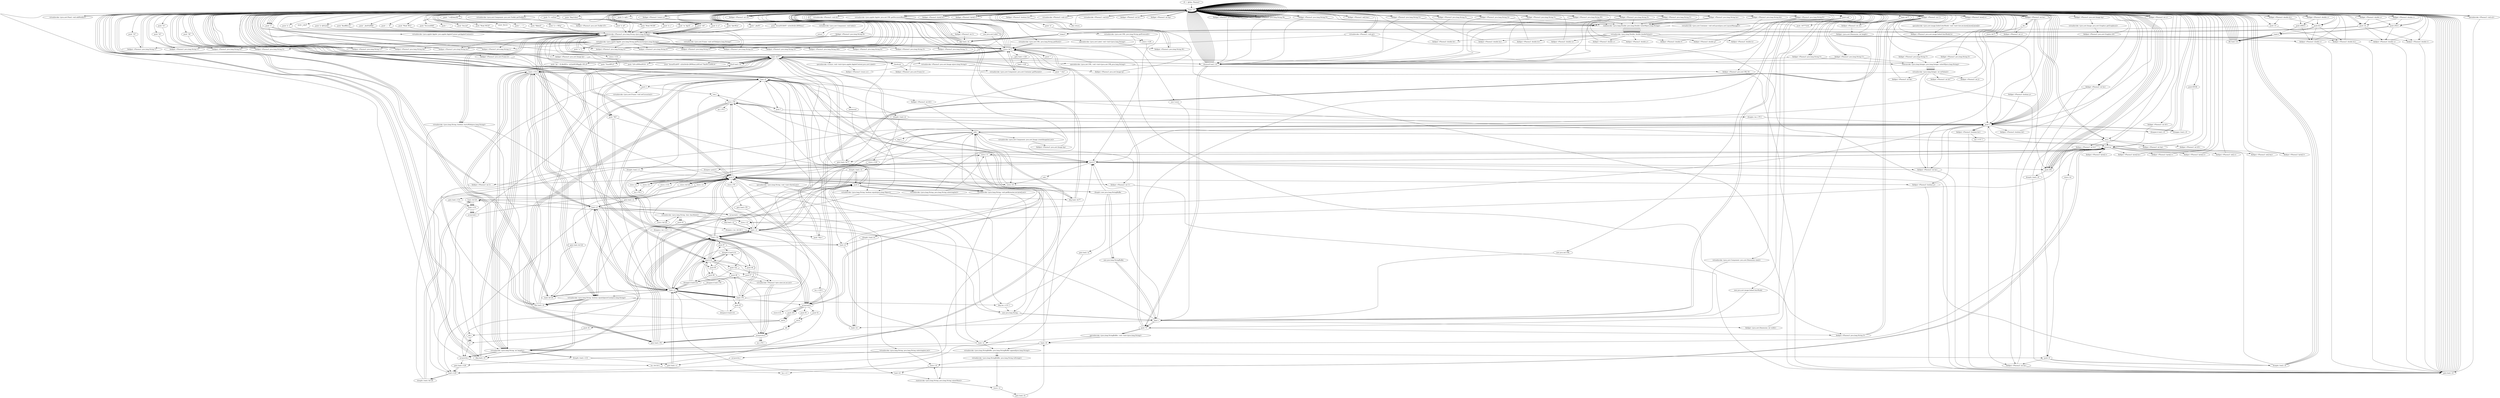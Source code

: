 digraph "" {
    "r0 := @this: Plasma3"
    "load.r r0"
    "r0 := @this: Plasma3"->"load.r r0";
    "push null"
    "load.r r0"->"push null";
    "virtualinvoke <java.awt.Container: void setLayout(java.awt.LayoutManager)>"
    "push null"->"virtualinvoke <java.awt.Container: void setLayout(java.awt.LayoutManager)>";
    "virtualinvoke <java.awt.Container: void setLayout(java.awt.LayoutManager)>"->"load.r r0";
    "virtualinvoke <java.awt.Panel: void addNotify()>"
    "load.r r0"->"virtualinvoke <java.awt.Panel: void addNotify()>";
    "virtualinvoke <java.awt.Panel: void addNotify()>"->"load.r r0";
    "load.r r0"->"load.r r0";
    "virtualinvoke <java.awt.Component: java.awt.Toolkit getToolkit()>"
    "load.r r0"->"virtualinvoke <java.awt.Component: java.awt.Toolkit getToolkit()>";
    "fieldput <Plasma3: java.awt.Toolkit bT>"
    "virtualinvoke <java.awt.Component: java.awt.Toolkit getToolkit()>"->"fieldput <Plasma3: java.awt.Toolkit bT>";
    "fieldput <Plasma3: java.awt.Toolkit bT>"->"load.r r0";
    "load.r r0"->"load.r r0";
    "push \"KoofKKv}u\""
    "load.r r0"->"push \"KoofKKv}u\"";
    "staticinvoke <Plasma3: java.lang.String c(java.lang.String)>"
    "push \"KoofKKv}u\""->"staticinvoke <Plasma3: java.lang.String c(java.lang.String)>";
    "virtualinvoke <java.applet.Applet: java.lang.String getParameter(java.lang.String)>"
    "staticinvoke <Plasma3: java.lang.String c(java.lang.String)>"->"virtualinvoke <java.applet.Applet: java.lang.String getParameter(java.lang.String)>";
    "fieldput <Plasma3: java.lang.String bM>"
    "virtualinvoke <java.applet.Applet: java.lang.String getParameter(java.lang.String)>"->"fieldput <Plasma3: java.lang.String bM>";
    "fieldput <Plasma3: java.lang.String bM>"->"load.r r0";
    "push \"[ikvWLh\""
    "load.r r0"->"push \"[ikvWLh\"";
    "push \"[ikvWLh\""->"staticinvoke <Plasma3: java.lang.String c(java.lang.String)>";
    "staticinvoke <Plasma3: java.lang.String c(java.lang.String)>"->"virtualinvoke <java.applet.Applet: java.lang.String getParameter(java.lang.String)>";
    "store.r $r77"
    "virtualinvoke <java.applet.Applet: java.lang.String getParameter(java.lang.String)>"->"store.r $r77";
    "load.r $r77"
    "store.r $r77"->"load.r $r77";
    "ifnull load.r r0"
    "load.r $r77"->"ifnull load.r r0";
    "ifnull load.r r0"->"load.r $r77";
    "push \"yk~~[L;lk\u001e~zl{Q\u0018Xgg][r.:IOl sP^\""
    "load.r $r77"->"push \"yk~~[L;lk\u001e~zl{Q\u0018Xgg][r.:IOl sP^\"";
    "push \"yk~~[L;lk\u001e~zl{Q\u0018Xgg][r.:IOl sP^\""->"staticinvoke <Plasma3: java.lang.String c(java.lang.String)>";
    "virtualinvoke <java.lang.String: boolean startsWith(java.lang.String)>"
    "staticinvoke <Plasma3: java.lang.String c(java.lang.String)>"->"virtualinvoke <java.lang.String: boolean startsWith(java.lang.String)>";
    "ifne load.r r0"
    "virtualinvoke <java.lang.String: boolean startsWith(java.lang.String)>"->"ifne load.r r0";
    "ifne load.r r0"->"load.r r0";
    "specialinvoke <Plasma3: void a()>"
    "load.r r0"->"specialinvoke <Plasma3: void a()>";
    "goto load.r r0"
    "specialinvoke <Plasma3: void a()>"->"goto load.r r0";
    "goto load.r r0"->"load.r r0";
    "virtualinvoke <java.applet.Applet: java.net.URL getDocumentBase()>"
    "load.r r0"->"virtualinvoke <java.applet.Applet: java.net.URL getDocumentBase()>";
    "virtualinvoke <java.net.URL: java.lang.String getProtocol()>"
    "virtualinvoke <java.applet.Applet: java.net.URL getDocumentBase()>"->"virtualinvoke <java.net.URL: java.lang.String getProtocol()>";
    "store.r r129"
    "virtualinvoke <java.net.URL: java.lang.String getProtocol()>"->"store.r r129";
    "store.r r129"->"goto load.r r0";
    "goto load.r r0"->"load.r r0";
    "load.r r0"->"virtualinvoke <java.applet.Applet: java.net.URL getDocumentBase()>";
    "virtualinvoke <java.net.URL: java.lang.String getHost()>"
    "virtualinvoke <java.applet.Applet: java.net.URL getDocumentBase()>"->"virtualinvoke <java.net.URL: java.lang.String getHost()>";
    "virtualinvoke <java.net.URL: java.lang.String getHost()>"->"store.r $r77";
    "goto load.r r129"
    "store.r $r77"->"goto load.r r129";
    "load.r r129"
    "goto load.r r129"->"load.r r129";
    "push \"^rbw\""
    "load.r r129"->"push \"^rbw\"";
    "push \"^rbw\""->"staticinvoke <Plasma3: java.lang.String c(java.lang.String)>";
    "virtualinvoke <java.lang.String: boolean equalsIgnoreCase(java.lang.String)>"
    "staticinvoke <Plasma3: java.lang.String c(java.lang.String)>"->"virtualinvoke <java.lang.String: boolean equalsIgnoreCase(java.lang.String)>";
    "virtualinvoke <java.lang.String: boolean equalsIgnoreCase(java.lang.String)>"->"ifne load.r r0";
    "ifne load.r r0"->"load.r $r77";
    "virtualinvoke <java.lang.String: int length()>"
    "load.r $r77"->"virtualinvoke <java.lang.String: int length()>";
    "ifeq load.r r0"
    "virtualinvoke <java.lang.String: int length()>"->"ifeq load.r r0";
    "ifeq load.r r0"->"load.r $r77";
    "push \"TtmsRPt}f\""
    "load.r $r77"->"push \"TtmsRPt}f\"";
    "push \"TtmsRPt}f\""->"staticinvoke <Plasma3: java.lang.String c(java.lang.String)>";
    "staticinvoke <Plasma3: java.lang.String c(java.lang.String)>"->"virtualinvoke <java.lang.String: boolean equalsIgnoreCase(java.lang.String)>";
    "virtualinvoke <java.lang.String: boolean equalsIgnoreCase(java.lang.String)>"->"ifne load.r r0";
    "ifne load.r r0"->"load.r $r77";
    "push \"\t)9<\u000e\u0016+ #\""
    "load.r $r77"->"push \"\t)9<\u000e\u0016+ #\"";
    "push \"\t)9<\u000e\u0016+ #\""->"staticinvoke <Plasma3: java.lang.String c(java.lang.String)>";
    "virtualinvoke <java.lang.String: boolean equals(java.lang.Object)>"
    "staticinvoke <Plasma3: java.lang.String c(java.lang.String)>"->"virtualinvoke <java.lang.String: boolean equals(java.lang.Object)>";
    "ifeq load.r $r77"
    "virtualinvoke <java.lang.String: boolean equals(java.lang.Object)>"->"ifeq load.r $r77";
    "ifeq load.r $r77"->"load.r r0";
    "push 1"
    "load.r r0"->"push 1";
    "fieldput <Plasma3: boolean bw>"
    "push 1"->"fieldput <Plasma3: boolean bw>";
    "fieldput <Plasma3: boolean bw>"->"goto load.r r0";
    "goto load.r r0"->"load.r r0";
    "push \"J~i~WVp\""
    "load.r r0"->"push \"J~i~WVp\"";
    "push \"J~i~WVp\""->"staticinvoke <Plasma3: java.lang.String c(java.lang.String)>";
    "staticinvoke <Plasma3: java.lang.String c(java.lang.String)>"->"virtualinvoke <java.applet.Applet: java.lang.String getParameter(java.lang.String)>";
    "virtualinvoke <java.applet.Applet: java.lang.String getParameter(java.lang.String)>"->"store.r $r77";
    "store.r $r77"->"load.r $r77";
    "load.r $r77"->"ifnull load.r r0";
    "ifnull load.r r0"->"load.r $r77";
    "push \"NO\""
    "load.r $r77"->"push \"NO\"";
    "push \"NO\""->"virtualinvoke <java.lang.String: boolean equalsIgnoreCase(java.lang.String)>";
    "virtualinvoke <java.lang.String: boolean equalsIgnoreCase(java.lang.String)>"->"ifne load.r r0";
    "ifne load.r r0"->"load.r r0";
    "new java.net.URL"
    "load.r r0"->"new java.net.URL";
    "dup1.r"
    "new java.net.URL"->"dup1.r";
    "dup1.r"->"load.r r0";
    "load.r r0"->"virtualinvoke <java.applet.Applet: java.net.URL getDocumentBase()>";
    "virtualinvoke <java.applet.Applet: java.net.URL getDocumentBase()>"->"load.r $r77";
    "specialinvoke <java.net.URL: void <init>(java.net.URL,java.lang.String)>"
    "load.r $r77"->"specialinvoke <java.net.URL: void <init>(java.net.URL,java.lang.String)>";
    "fieldput <Plasma3: java.net.URL H>"
    "specialinvoke <java.net.URL: void <init>(java.net.URL,java.lang.String)>"->"fieldput <Plasma3: java.net.URL H>";
    "fieldput <Plasma3: java.net.URL H>"->"goto load.r r0";
    "goto load.r r0"->"load.r r0";
    "push \"J~i|[O}|sS]\""
    "load.r r0"->"push \"J~i|[O}|sS]\"";
    "push \"J~i|[O}|sS]\""->"staticinvoke <Plasma3: java.lang.String c(java.lang.String)>";
    "staticinvoke <Plasma3: java.lang.String c(java.lang.String)>"->"virtualinvoke <java.applet.Applet: java.lang.String getParameter(java.lang.String)>";
    "push \"a^]\""
    "virtualinvoke <java.applet.Applet: java.lang.String getParameter(java.lang.String)>"->"push \"a^]\"";
    "push \"a^]\""->"staticinvoke <Plasma3: java.lang.String c(java.lang.String)>";
    "staticinvoke <Plasma3: java.lang.String c(java.lang.String)>"->"virtualinvoke <java.lang.String: boolean equalsIgnoreCase(java.lang.String)>";
    "virtualinvoke <java.lang.String: boolean equalsIgnoreCase(java.lang.String)>"->"ifeq load.r r0";
    "ifeq load.r r0"->"load.r r0";
    "load.r r0"->"push 1";
    "fieldput <Plasma3: boolean bd>"
    "push 1"->"fieldput <Plasma3: boolean bd>";
    "fieldput <Plasma3: boolean bd>"->"load.r r0";
    "virtualinvoke <java.awt.Component: java.awt.Container getParent()>"
    "load.r r0"->"virtualinvoke <java.awt.Component: java.awt.Container getParent()>";
    "virtualinvoke <java.awt.Component: java.awt.Container getParent()>"->"store.r $r77";
    "goto load.r $r77"
    "store.r $r77"->"goto load.r $r77";
    "goto load.r $r77"->"load.r $r77";
    "instanceof"
    "load.r $r77"->"instanceof";
    "instanceof"->"ifeq load.r $r77";
    "ifeq load.r $r77"->"load.r r0";
    "load.r r0"->"load.r $r77";
    "checkcast"
    "load.r $r77"->"checkcast";
    "fieldput <Plasma3: java.awt.Frame b>"
    "checkcast"->"fieldput <Plasma3: java.awt.Frame b>";
    "fieldput <Plasma3: java.awt.Frame b>"->"load.r r0";
    "fieldget <Plasma3: java.awt.Frame b>"
    "load.r r0"->"fieldget <Plasma3: java.awt.Frame b>";
    "push 3"
    "fieldget <Plasma3: java.awt.Frame b>"->"push 3";
    "virtualinvoke <java.awt.Frame: void setCursor(int)>"
    "push 3"->"virtualinvoke <java.awt.Frame: void setCursor(int)>";
    "virtualinvoke <java.awt.Frame: void setCursor(int)>"->"load.r r0";
    "push \"Wmk`WU|\""
    "load.r r0"->"push \"Wmk`WU|\"";
    "push \"Wmk`WU|\""->"staticinvoke <Plasma3: java.lang.String c(java.lang.String)>";
    "staticinvoke <Plasma3: java.lang.String c(java.lang.String)>"->"virtualinvoke <java.applet.Applet: java.lang.String getParameter(java.lang.String)>";
    "virtualinvoke <java.applet.Applet: java.lang.String getParameter(java.lang.String)>"->"store.r $r77";
    "store.r $r77"->"load.r $r77";
    "load.r $r77"->"ifnull load.r r0";
    "ifnull load.r r0"->"load.r $r77";
    "load.r $r77"->"push \"NO\"";
    "push \"NO\""->"virtualinvoke <java.lang.String: boolean equalsIgnoreCase(java.lang.String)>";
    "virtualinvoke <java.lang.String: boolean equalsIgnoreCase(java.lang.String)>"->"ifne load.r r0";
    "ifne load.r r0"->"load.r r0";
    "load.r r0"->"load.r r0";
    "load.r r0"->"load.r $r77";
    "virtualinvoke <Plasma3: java.awt.Image a(java.lang.String)>"
    "load.r $r77"->"virtualinvoke <Plasma3: java.awt.Image a(java.lang.String)>";
    "fieldput <Plasma3: java.awt.Image bj>"
    "virtualinvoke <Plasma3: java.awt.Image a(java.lang.String)>"->"fieldput <Plasma3: java.awt.Image bj>";
    "fieldput <Plasma3: java.awt.Image bj>"->"load.r r0";
    "fieldget <Plasma3: java.awt.Image bj>"
    "load.r r0"->"fieldget <Plasma3: java.awt.Image bj>";
    "fieldget <Plasma3: java.awt.Image bj>"->"ifnull load.r r0";
    "ifnull load.r r0"->"load.r r0";
    "push \"Wmk`WU|V\""
    "load.r r0"->"push \"Wmk`WU|V\"";
    "push \"Wmk`WU|V\""->"staticinvoke <Plasma3: java.lang.String c(java.lang.String)>";
    "staticinvoke <Plasma3: java.lang.String c(java.lang.String)>"->"virtualinvoke <java.applet.Applet: java.lang.String getParameter(java.lang.String)>";
    "virtualinvoke <java.applet.Applet: java.lang.String getParameter(java.lang.String)>"->"store.r $r77";
    "store.r $r77"->"load.r $r77";
    "ifnonnull load.r r0"
    "load.r $r77"->"ifnonnull load.r r0";
    "push \"0\""
    "ifnonnull load.r r0"->"push \"0\"";
    "push \"0\""->"store.r $r77";
    "store.r $r77"->"load.r r0";
    "load.r r0"->"load.r $r77";
    "staticinvoke <java.lang.Integer: java.lang.Integer valueOf(java.lang.String)>"
    "load.r $r77"->"staticinvoke <java.lang.Integer: java.lang.Integer valueOf(java.lang.String)>";
    "virtualinvoke <java.lang.Integer: int intValue()>"
    "staticinvoke <java.lang.Integer: java.lang.Integer valueOf(java.lang.String)>"->"virtualinvoke <java.lang.Integer: int intValue()>";
    "fieldput <Plasma3: int bk>"
    "virtualinvoke <java.lang.Integer: int intValue()>"->"fieldput <Plasma3: int bk>";
    "fieldput <Plasma3: int bk>"->"load.r r0";
    "push \"Wmk`WU|W\""
    "load.r r0"->"push \"Wmk`WU|W\"";
    "push \"Wmk`WU|W\""->"staticinvoke <Plasma3: java.lang.String c(java.lang.String)>";
    "staticinvoke <Plasma3: java.lang.String c(java.lang.String)>"->"virtualinvoke <java.applet.Applet: java.lang.String getParameter(java.lang.String)>";
    "virtualinvoke <java.applet.Applet: java.lang.String getParameter(java.lang.String)>"->"store.r $r77";
    "store.r $r77"->"load.r $r77";
    "load.r $r77"->"ifnonnull load.r r0";
    "ifnonnull load.r r0"->"push \"0\"";
    "push \"0\""->"store.r $r77";
    "store.r $r77"->"load.r r0";
    "load.r r0"->"load.r $r77";
    "load.r $r77"->"staticinvoke <java.lang.Integer: java.lang.Integer valueOf(java.lang.String)>";
    "staticinvoke <java.lang.Integer: java.lang.Integer valueOf(java.lang.String)>"->"virtualinvoke <java.lang.Integer: int intValue()>";
    "fieldput <Plasma3: int bl>"
    "virtualinvoke <java.lang.Integer: int intValue()>"->"fieldput <Plasma3: int bl>";
    "fieldput <Plasma3: int bl>"->"load.r r0";
    "load.r r0"->"load.r r0";
    "push \"ur`AgvX\""
    "load.r r0"->"push \"ur`AgvX\"";
    "push \"ur`AgvX\""->"staticinvoke <Plasma3: java.lang.String c(java.lang.String)>";
    "staticinvoke <Plasma3: java.lang.String c(java.lang.String)>"->"virtualinvoke <java.applet.Applet: java.lang.String getParameter(java.lang.String)>";
    "fieldput <Plasma3: java.lang.String Y>"
    "virtualinvoke <java.applet.Applet: java.lang.String getParameter(java.lang.String)>"->"fieldput <Plasma3: java.lang.String Y>";
    "fieldput <Plasma3: java.lang.String Y>"->"load.r r0";
    "fieldget <Plasma3: java.lang.String Y>"
    "load.r r0"->"fieldget <Plasma3: java.lang.String Y>";
    "fieldget <Plasma3: java.lang.String Y>"->"ifnonnull load.r r0";
    "ifnonnull load.r r0"->"load.r r0";
    "push \"10\""
    "load.r r0"->"push \"10\"";
    "push \"10\""->"fieldput <Plasma3: java.lang.String Y>";
    "fieldput <Plasma3: java.lang.String Y>"->"load.r r0";
    "load.r r0"->"load.r r0";
    "load.r r0"->"fieldget <Plasma3: java.lang.String Y>";
    "fieldget <Plasma3: java.lang.String Y>"->"staticinvoke <java.lang.Integer: java.lang.Integer valueOf(java.lang.String)>";
    "staticinvoke <java.lang.Integer: java.lang.Integer valueOf(java.lang.String)>"->"virtualinvoke <java.lang.Integer: int intValue()>";
    "fieldput <Plasma3: int J>"
    "virtualinvoke <java.lang.Integer: int intValue()>"->"fieldput <Plasma3: int J>";
    "fieldput <Plasma3: int J>"->"load.r r0";
    "load.r r0"->"load.r r0";
    "push \"J~}\""
    "load.r r0"->"push \"J~}\"";
    "push \"J~}\""->"staticinvoke <Plasma3: java.lang.String c(java.lang.String)>";
    "staticinvoke <Plasma3: java.lang.String c(java.lang.String)>"->"virtualinvoke <java.applet.Applet: java.lang.String getParameter(java.lang.String)>";
    "fieldput <Plasma3: java.lang.String U>"
    "virtualinvoke <java.applet.Applet: java.lang.String getParameter(java.lang.String)>"->"fieldput <Plasma3: java.lang.String U>";
    "fieldput <Plasma3: java.lang.String U>"->"load.r r0";
    "fieldget <Plasma3: java.lang.String U>"
    "load.r r0"->"fieldget <Plasma3: java.lang.String U>";
    "fieldget <Plasma3: java.lang.String U>"->"ifnonnull load.r r0";
    "ifnonnull load.r r0"->"load.r r0";
    "push \"1\""
    "load.r r0"->"push \"1\"";
    "push \"1\""->"fieldput <Plasma3: java.lang.String U>";
    "fieldput <Plasma3: java.lang.String U>"->"load.r r0";
    "load.r r0"->"load.r r0";
    "push \"_~`#\""
    "load.r r0"->"push \"_~`#\"";
    "push \"_~`#\""->"staticinvoke <Plasma3: java.lang.String c(java.lang.String)>";
    "staticinvoke <Plasma3: java.lang.String c(java.lang.String)>"->"virtualinvoke <java.applet.Applet: java.lang.String getParameter(java.lang.String)>";
    "fieldput <Plasma3: java.lang.String V>"
    "virtualinvoke <java.applet.Applet: java.lang.String getParameter(java.lang.String)>"->"fieldput <Plasma3: java.lang.String V>";
    "fieldput <Plasma3: java.lang.String V>"->"load.r r0";
    "fieldget <Plasma3: java.lang.String V>"
    "load.r r0"->"fieldget <Plasma3: java.lang.String V>";
    "fieldget <Plasma3: java.lang.String V>"->"ifnonnull load.r r0";
    "ifnonnull load.r r0"->"load.r r0";
    "push \"43\""
    "load.r r0"->"push \"43\"";
    "push \"43\""->"fieldput <Plasma3: java.lang.String V>";
    "fieldput <Plasma3: java.lang.String V>"->"load.r r0";
    "load.r r0"->"load.r r0";
    "push \"_~` \""
    "load.r r0"->"push \"_~` \"";
    "push \"_~` \""->"staticinvoke <Plasma3: java.lang.String c(java.lang.String)>";
    "staticinvoke <Plasma3: java.lang.String c(java.lang.String)>"->"virtualinvoke <java.applet.Applet: java.lang.String getParameter(java.lang.String)>";
    "fieldput <Plasma3: java.lang.String W>"
    "virtualinvoke <java.applet.Applet: java.lang.String getParameter(java.lang.String)>"->"fieldput <Plasma3: java.lang.String W>";
    "fieldput <Plasma3: java.lang.String W>"->"load.r r0";
    "fieldget <Plasma3: java.lang.String W>"
    "load.r r0"->"fieldget <Plasma3: java.lang.String W>";
    "fieldget <Plasma3: java.lang.String W>"->"ifnonnull load.r r0";
    "ifnonnull load.r r0"->"load.r r0";
    "push \"31\""
    "load.r r0"->"push \"31\"";
    "push \"31\""->"fieldput <Plasma3: java.lang.String W>";
    "fieldput <Plasma3: java.lang.String W>"->"load.r r0";
    "load.r r0"->"load.r r0";
    "push \"_~`!\""
    "load.r r0"->"push \"_~`!\"";
    "push \"_~`!\""->"staticinvoke <Plasma3: java.lang.String c(java.lang.String)>";
    "staticinvoke <Plasma3: java.lang.String c(java.lang.String)>"->"virtualinvoke <java.applet.Applet: java.lang.String getParameter(java.lang.String)>";
    "fieldput <Plasma3: java.lang.String X>"
    "virtualinvoke <java.applet.Applet: java.lang.String getParameter(java.lang.String)>"->"fieldput <Plasma3: java.lang.String X>";
    "fieldput <Plasma3: java.lang.String X>"->"load.r r0";
    "fieldget <Plasma3: java.lang.String X>"
    "load.r r0"->"fieldget <Plasma3: java.lang.String X>";
    "fieldget <Plasma3: java.lang.String X>"->"ifnonnull load.r r0";
    "ifnonnull load.r r0"->"load.r r0";
    "push \"36\""
    "load.r r0"->"push \"36\"";
    "push \"36\""->"fieldput <Plasma3: java.lang.String X>";
    "fieldput <Plasma3: java.lang.String X>"->"load.r r0";
    "load.r r0"->"load.r r0";
    "push \"J~j#\""
    "load.r r0"->"push \"J~j#\"";
    "push \"J~j#\""->"staticinvoke <Plasma3: java.lang.String c(java.lang.String)>";
    "staticinvoke <Plasma3: java.lang.String c(java.lang.String)>"->"virtualinvoke <java.applet.Applet: java.lang.String getParameter(java.lang.String)>";
    "fieldput <Plasma3: java.lang.String Z>"
    "virtualinvoke <java.applet.Applet: java.lang.String getParameter(java.lang.String)>"->"fieldput <Plasma3: java.lang.String Z>";
    "fieldput <Plasma3: java.lang.String Z>"->"load.r r0";
    "fieldget <Plasma3: java.lang.String Z>"
    "load.r r0"->"fieldget <Plasma3: java.lang.String Z>";
    "fieldget <Plasma3: java.lang.String Z>"->"ifnonnull load.r r0";
    "ifnonnull load.r r0"->"load.r r0";
    "load.r r0"->"push \"0\"";
    "push \"0\""->"fieldput <Plasma3: java.lang.String Z>";
    "fieldput <Plasma3: java.lang.String Z>"->"load.r r0";
    "load.r r0"->"load.r r0";
    "push \"J~j \""
    "load.r r0"->"push \"J~j \"";
    "push \"J~j \""->"staticinvoke <Plasma3: java.lang.String c(java.lang.String)>";
    "staticinvoke <Plasma3: java.lang.String c(java.lang.String)>"->"virtualinvoke <java.applet.Applet: java.lang.String getParameter(java.lang.String)>";
    "fieldput <Plasma3: java.lang.String ba>"
    "virtualinvoke <java.applet.Applet: java.lang.String getParameter(java.lang.String)>"->"fieldput <Plasma3: java.lang.String ba>";
    "fieldput <Plasma3: java.lang.String ba>"->"load.r r0";
    "fieldget <Plasma3: java.lang.String ba>"
    "load.r r0"->"fieldget <Plasma3: java.lang.String ba>";
    "fieldget <Plasma3: java.lang.String ba>"->"ifnonnull load.r r0";
    "ifnonnull load.r r0"->"load.r r0";
    "push \"\t)9\""
    "load.r r0"->"push \"\t)9\"";
    "push \"\t)9\""->"staticinvoke <Plasma3: java.lang.String c(java.lang.String)>";
    "staticinvoke <Plasma3: java.lang.String c(java.lang.String)>"->"fieldput <Plasma3: java.lang.String ba>";
    "fieldput <Plasma3: java.lang.String ba>"->"load.r r0";
    "load.r r0"->"load.r r0";
    "push \"J~j!\""
    "load.r r0"->"push \"J~j!\"";
    "push \"J~j!\""->"staticinvoke <Plasma3: java.lang.String c(java.lang.String)>";
    "staticinvoke <Plasma3: java.lang.String c(java.lang.String)>"->"virtualinvoke <java.applet.Applet: java.lang.String getParameter(java.lang.String)>";
    "fieldput <Plasma3: java.lang.String bb>"
    "virtualinvoke <java.applet.Applet: java.lang.String getParameter(java.lang.String)>"->"fieldput <Plasma3: java.lang.String bb>";
    "fieldput <Plasma3: java.lang.String bb>"->"load.r r0";
    "fieldget <Plasma3: java.lang.String bb>"
    "load.r r0"->"fieldget <Plasma3: java.lang.String bb>";
    "fieldget <Plasma3: java.lang.String bb>"->"ifnonnull load.r r0";
    "ifnonnull load.r r0"->"load.r r0";
    "load.r r0"->"push \"1\"";
    "push \"1\""->"fieldput <Plasma3: java.lang.String bb>";
    "fieldput <Plasma3: java.lang.String bb>"->"load.r r0";
    "load.r r0"->"load.r r0";
    "push \"_ikwP\t\""
    "load.r r0"->"push \"_ikwP\t\"";
    "push \"_ikwP\t\""->"staticinvoke <Plasma3: java.lang.String c(java.lang.String)>";
    "staticinvoke <Plasma3: java.lang.String c(java.lang.String)>"->"virtualinvoke <java.applet.Applet: java.lang.String getParameter(java.lang.String)>";
    "fieldput <Plasma3: java.lang.String K>"
    "virtualinvoke <java.applet.Applet: java.lang.String getParameter(java.lang.String)>"->"fieldput <Plasma3: java.lang.String K>";
    "fieldput <Plasma3: java.lang.String K>"->"load.r r0";
    "fieldget <Plasma3: java.lang.String K>"
    "load.r r0"->"fieldget <Plasma3: java.lang.String K>";
    "fieldget <Plasma3: java.lang.String K>"->"ifnonnull load.r r0";
    "ifnonnull load.r r0"->"load.r r0";
    "load.r r0"->"push \"\t)9\"";
    "push \"\t)9\""->"staticinvoke <Plasma3: java.lang.String c(java.lang.String)>";
    "staticinvoke <Plasma3: java.lang.String c(java.lang.String)>"->"fieldput <Plasma3: java.lang.String K>";
    "fieldput <Plasma3: java.lang.String K>"->"load.r r0";
    "load.r r0"->"load.r r0";
    "push \"_ikwP\n\""
    "load.r r0"->"push \"_ikwP\n\"";
    "push \"_ikwP\n\""->"staticinvoke <Plasma3: java.lang.String c(java.lang.String)>";
    "staticinvoke <Plasma3: java.lang.String c(java.lang.String)>"->"virtualinvoke <java.applet.Applet: java.lang.String getParameter(java.lang.String)>";
    "fieldput <Plasma3: java.lang.String L>"
    "virtualinvoke <java.applet.Applet: java.lang.String getParameter(java.lang.String)>"->"fieldput <Plasma3: java.lang.String L>";
    "fieldput <Plasma3: java.lang.String L>"->"load.r r0";
    "fieldget <Plasma3: java.lang.String L>"
    "load.r r0"->"fieldget <Plasma3: java.lang.String L>";
    "fieldget <Plasma3: java.lang.String L>"->"ifnonnull load.r r0";
    "ifnonnull load.r r0"->"load.r r0";
    "load.r r0"->"push \"\t)9\"";
    "push \"\t)9\""->"staticinvoke <Plasma3: java.lang.String c(java.lang.String)>";
    "staticinvoke <Plasma3: java.lang.String c(java.lang.String)>"->"fieldput <Plasma3: java.lang.String L>";
    "fieldput <Plasma3: java.lang.String L>"->"load.r r0";
    "load.r r0"->"load.r r0";
    "push \"_ikwP\u000b\""
    "load.r r0"->"push \"_ikwP\u000b\"";
    "push \"_ikwP\u000b\""->"staticinvoke <Plasma3: java.lang.String c(java.lang.String)>";
    "staticinvoke <Plasma3: java.lang.String c(java.lang.String)>"->"virtualinvoke <java.applet.Applet: java.lang.String getParameter(java.lang.String)>";
    "fieldput <Plasma3: java.lang.String M>"
    "virtualinvoke <java.applet.Applet: java.lang.String getParameter(java.lang.String)>"->"fieldput <Plasma3: java.lang.String M>";
    "fieldput <Plasma3: java.lang.String M>"->"load.r r0";
    "fieldget <Plasma3: java.lang.String M>"
    "load.r r0"->"fieldget <Plasma3: java.lang.String M>";
    "fieldget <Plasma3: java.lang.String M>"->"ifnonnull load.r r0";
    "ifnonnull load.r r0"->"load.r r0";
    "push \"2\""
    "load.r r0"->"push \"2\"";
    "push \"2\""->"fieldput <Plasma3: java.lang.String M>";
    "fieldput <Plasma3: java.lang.String M>"->"load.r r0";
    "load.r r0"->"load.r r0";
    "push \"Zw{w\u000f\""
    "load.r r0"->"push \"Zw{w\u000f\"";
    "push \"Zw{w\u000f\""->"staticinvoke <Plasma3: java.lang.String c(java.lang.String)>";
    "staticinvoke <Plasma3: java.lang.String c(java.lang.String)>"->"virtualinvoke <java.applet.Applet: java.lang.String getParameter(java.lang.String)>";
    "fieldput <Plasma3: java.lang.String N>"
    "virtualinvoke <java.applet.Applet: java.lang.String getParameter(java.lang.String)>"->"fieldput <Plasma3: java.lang.String N>";
    "fieldput <Plasma3: java.lang.String N>"->"load.r r0";
    "fieldget <Plasma3: java.lang.String N>"
    "load.r r0"->"fieldget <Plasma3: java.lang.String N>";
    "fieldget <Plasma3: java.lang.String N>"->"ifnonnull load.r r0";
    "ifnonnull load.r r0"->"load.r r0";
    "load.r r0"->"push \"\t)9\"";
    "push \"\t)9\""->"staticinvoke <Plasma3: java.lang.String c(java.lang.String)>";
    "staticinvoke <Plasma3: java.lang.String c(java.lang.String)>"->"fieldput <Plasma3: java.lang.String N>";
    "fieldput <Plasma3: java.lang.String N>"->"load.r r0";
    "load.r r0"->"load.r r0";
    "push \"Zw{w\f\""
    "load.r r0"->"push \"Zw{w\f\"";
    "push \"Zw{w\f\""->"staticinvoke <Plasma3: java.lang.String c(java.lang.String)>";
    "staticinvoke <Plasma3: java.lang.String c(java.lang.String)>"->"virtualinvoke <java.applet.Applet: java.lang.String getParameter(java.lang.String)>";
    "fieldput <Plasma3: java.lang.String O>"
    "virtualinvoke <java.applet.Applet: java.lang.String getParameter(java.lang.String)>"->"fieldput <Plasma3: java.lang.String O>";
    "fieldput <Plasma3: java.lang.String O>"->"load.r r0";
    "fieldget <Plasma3: java.lang.String O>"
    "load.r r0"->"fieldget <Plasma3: java.lang.String O>";
    "fieldget <Plasma3: java.lang.String O>"->"ifnonnull load.r r0";
    "ifnonnull load.r r0"->"load.r r0";
    "load.r r0"->"push \"\t)9\"";
    "push \"\t)9\""->"staticinvoke <Plasma3: java.lang.String c(java.lang.String)>";
    "staticinvoke <Plasma3: java.lang.String c(java.lang.String)>"->"fieldput <Plasma3: java.lang.String O>";
    "fieldput <Plasma3: java.lang.String O>"->"load.r r0";
    "load.r r0"->"load.r r0";
    "push \"Zw{w\r\""
    "load.r r0"->"push \"Zw{w\r\"";
    "push \"Zw{w\r\""->"staticinvoke <Plasma3: java.lang.String c(java.lang.String)>";
    "staticinvoke <Plasma3: java.lang.String c(java.lang.String)>"->"virtualinvoke <java.applet.Applet: java.lang.String getParameter(java.lang.String)>";
    "fieldput <Plasma3: java.lang.String P>"
    "virtualinvoke <java.applet.Applet: java.lang.String getParameter(java.lang.String)>"->"fieldput <Plasma3: java.lang.String P>";
    "fieldput <Plasma3: java.lang.String P>"->"load.r r0";
    "fieldget <Plasma3: java.lang.String P>"
    "load.r r0"->"fieldget <Plasma3: java.lang.String P>";
    "fieldget <Plasma3: java.lang.String P>"->"ifnonnull load.r r0";
    "ifnonnull load.r r0"->"load.r r0";
    "load.r r0"->"push \"1\"";
    "push \"1\""->"fieldput <Plasma3: java.lang.String P>";
    "fieldput <Plasma3: java.lang.String P>"->"load.r r0";
    "load.r r0"->"load.r r0";
    "push \"KkkwZ\""
    "load.r r0"->"push \"KkkwZ\"";
    "push \"KkkwZ\""->"staticinvoke <Plasma3: java.lang.String c(java.lang.String)>";
    "staticinvoke <Plasma3: java.lang.String c(java.lang.String)>"->"virtualinvoke <java.applet.Applet: java.lang.String getParameter(java.lang.String)>";
    "fieldput <Plasma3: java.lang.String Q>"
    "virtualinvoke <java.applet.Applet: java.lang.String getParameter(java.lang.String)>"->"fieldput <Plasma3: java.lang.String Q>";
    "fieldput <Plasma3: java.lang.String Q>"->"load.r r0";
    "fieldget <Plasma3: java.lang.String Q>"
    "load.r r0"->"fieldget <Plasma3: java.lang.String Q>";
    "fieldget <Plasma3: java.lang.String Q>"->"ifnonnull load.r r0";
    "ifnonnull load.r r0"->"load.r r0";
    "load.r r0"->"push \"1\"";
    "push \"1\""->"fieldput <Plasma3: java.lang.String Q>";
    "fieldput <Plasma3: java.lang.String Q>"->"load.r r0";
    "load.r r0"->"load.r r0";
    "push \"^rv|[LhmsN]\""
    "load.r r0"->"push \"^rv|[LhmsN]\"";
    "push \"^rv|[LhmsN]\""->"staticinvoke <Plasma3: java.lang.String c(java.lang.String)>";
    "staticinvoke <Plasma3: java.lang.String c(java.lang.String)>"->"virtualinvoke <java.applet.Applet: java.lang.String getParameter(java.lang.String)>";
    "fieldput <Plasma3: java.lang.String R>"
    "virtualinvoke <java.applet.Applet: java.lang.String getParameter(java.lang.String)>"->"fieldput <Plasma3: java.lang.String R>";
    "fieldput <Plasma3: java.lang.String R>"->"load.r r0";
    "fieldget <Plasma3: java.lang.String R>"
    "load.r r0"->"fieldget <Plasma3: java.lang.String R>";
    "fieldget <Plasma3: java.lang.String R>"->"push \"a^]\"";
    "push \"a^]\""->"staticinvoke <Plasma3: java.lang.String c(java.lang.String)>";
    "staticinvoke <Plasma3: java.lang.String c(java.lang.String)>"->"virtualinvoke <java.lang.String: boolean equalsIgnoreCase(java.lang.String)>";
    "virtualinvoke <java.lang.String: boolean equalsIgnoreCase(java.lang.String)>"->"ifeq load.r r0";
    "ifeq load.r r0"->"load.r r0";
    "load.r r0"->"push 1";
    "fieldput <Plasma3: boolean p>"
    "push 1"->"fieldput <Plasma3: boolean p>";
    "fieldput <Plasma3: boolean p>"->"goto load.r r0";
    "goto load.r r0"->"load.r r0";
    "load.r r0"->"load.r r0";
    "push \"U~cv[Tzw\""
    "load.r r0"->"push \"U~cv[Tzw\"";
    "push \"U~cv[Tzw\""->"staticinvoke <Plasma3: java.lang.String c(java.lang.String)>";
    "staticinvoke <Plasma3: java.lang.String c(java.lang.String)>"->"virtualinvoke <java.applet.Applet: java.lang.String getParameter(java.lang.String)>";
    "fieldput <Plasma3: java.lang.String S>"
    "virtualinvoke <java.applet.Applet: java.lang.String getParameter(java.lang.String)>"->"fieldput <Plasma3: java.lang.String S>";
    "fieldput <Plasma3: java.lang.String S>"->"load.r r0";
    "load.r r0"->"load.r r0";
    "push \"Hig}LQow\""
    "load.r r0"->"push \"Hig}LQow\"";
    "push \"Hig}LQow\""->"staticinvoke <Plasma3: java.lang.String c(java.lang.String)>";
    "staticinvoke <Plasma3: java.lang.String c(java.lang.String)>"->"virtualinvoke <java.applet.Applet: java.lang.String getParameter(java.lang.String)>";
    "fieldput <Plasma3: java.lang.String T>"
    "virtualinvoke <java.applet.Applet: java.lang.String getParameter(java.lang.String)>"->"fieldput <Plasma3: java.lang.String T>";
    "fieldput <Plasma3: java.lang.String T>"->"load.r r0";
    "load.r r0"->"load.r r0";
    "fieldget <Plasma3: java.lang.String S>"
    "load.r r0"->"fieldget <Plasma3: java.lang.String S>";
    "fieldget <Plasma3: java.lang.String S>"->"staticinvoke <java.lang.Integer: java.lang.Integer valueOf(java.lang.String)>";
    "staticinvoke <java.lang.Integer: java.lang.Integer valueOf(java.lang.String)>"->"virtualinvoke <java.lang.Integer: int intValue()>";
    "fieldput <Plasma3: int I>"
    "virtualinvoke <java.lang.Integer: int intValue()>"->"fieldput <Plasma3: int I>";
    "fieldput <Plasma3: int I>"->"load.r r0";
    "load.r r0"->"load.r r0";
    "fieldget <Plasma3: java.lang.String T>"
    "load.r r0"->"fieldget <Plasma3: java.lang.String T>";
    "fieldget <Plasma3: java.lang.String T>"->"staticinvoke <java.lang.Integer: java.lang.Integer valueOf(java.lang.String)>";
    "staticinvoke <java.lang.Integer: java.lang.Integer valueOf(java.lang.String)>"->"virtualinvoke <java.lang.Integer: int intValue()>";
    "fieldput <Plasma3: int bn>"
    "virtualinvoke <java.lang.Integer: int intValue()>"->"fieldput <Plasma3: int bn>";
    "fieldput <Plasma3: int bn>"->"load.r r0";
    "fieldget <Plasma3: int I>"
    "load.r r0"->"fieldget <Plasma3: int I>";
    "ifge load.r r0"
    "fieldget <Plasma3: int I>"->"ifge load.r r0";
    "ifge load.r r0"->"load.r r0";
    "push 0"
    "load.r r0"->"push 0";
    "push 0"->"fieldput <Plasma3: int I>";
    "fieldput <Plasma3: int I>"->"load.r r0";
    "fieldget <Plasma3: int bn>"
    "load.r r0"->"fieldget <Plasma3: int bn>";
    "push 10"
    "fieldget <Plasma3: int bn>"->"push 10";
    "ifcmple.i load.r r0"
    "push 10"->"ifcmple.i load.r r0";
    "ifcmple.i load.r r0"->"load.r r0";
    "load.r r0"->"push 10";
    "push 10"->"fieldput <Plasma3: int bn>";
    "fieldput <Plasma3: int bn>"->"goto load.r r0";
    "goto load.r r0"->"load.r r0";
    "load.r r0"->"load.r r0";
    "load.r r0"->"fieldget <Plasma3: java.lang.String U>";
    "fieldget <Plasma3: java.lang.String U>"->"staticinvoke <java.lang.Integer: java.lang.Integer valueOf(java.lang.String)>";
    "staticinvoke <java.lang.Integer: java.lang.Integer valueOf(java.lang.String)>"->"virtualinvoke <java.lang.Integer: int intValue()>";
    "fieldput <Plasma3: int bx>"
    "virtualinvoke <java.lang.Integer: int intValue()>"->"fieldput <Plasma3: int bx>";
    "fieldput <Plasma3: int bx>"->"load.r r0";
    "load.r r0"->"load.r r0";
    "load.r r0"->"fieldget <Plasma3: java.lang.String V>";
    "staticinvoke <java.lang.Double: java.lang.Double valueOf(java.lang.String)>"
    "fieldget <Plasma3: java.lang.String V>"->"staticinvoke <java.lang.Double: java.lang.Double valueOf(java.lang.String)>";
    "virtualinvoke <java.lang.Double: double doubleValue()>"
    "staticinvoke <java.lang.Double: java.lang.Double valueOf(java.lang.String)>"->"virtualinvoke <java.lang.Double: double doubleValue()>";
    "fieldput <Plasma3: double s>"
    "virtualinvoke <java.lang.Double: double doubleValue()>"->"fieldput <Plasma3: double s>";
    "fieldput <Plasma3: double s>"->"load.r r0";
    "load.r r0"->"load.r r0";
    "load.r r0"->"fieldget <Plasma3: java.lang.String W>";
    "fieldget <Plasma3: java.lang.String W>"->"staticinvoke <java.lang.Double: java.lang.Double valueOf(java.lang.String)>";
    "staticinvoke <java.lang.Double: java.lang.Double valueOf(java.lang.String)>"->"virtualinvoke <java.lang.Double: double doubleValue()>";
    "fieldput <Plasma3: double t>"
    "virtualinvoke <java.lang.Double: double doubleValue()>"->"fieldput <Plasma3: double t>";
    "fieldput <Plasma3: double t>"->"load.r r0";
    "load.r r0"->"load.r r0";
    "load.r r0"->"fieldget <Plasma3: java.lang.String X>";
    "fieldget <Plasma3: java.lang.String X>"->"staticinvoke <java.lang.Double: java.lang.Double valueOf(java.lang.String)>";
    "staticinvoke <java.lang.Double: java.lang.Double valueOf(java.lang.String)>"->"virtualinvoke <java.lang.Double: double doubleValue()>";
    "fieldput <Plasma3: double u>"
    "virtualinvoke <java.lang.Double: double doubleValue()>"->"fieldput <Plasma3: double u>";
    "fieldput <Plasma3: double u>"->"load.r r0";
    "load.r r0"->"load.r r0";
    "load.r r0"->"fieldget <Plasma3: java.lang.String Z>";
    "fieldget <Plasma3: java.lang.String Z>"->"staticinvoke <java.lang.Double: java.lang.Double valueOf(java.lang.String)>";
    "staticinvoke <java.lang.Double: java.lang.Double valueOf(java.lang.String)>"->"virtualinvoke <java.lang.Double: double doubleValue()>";
    "fieldput <Plasma3: double bt>"
    "virtualinvoke <java.lang.Double: double doubleValue()>"->"fieldput <Plasma3: double bt>";
    "fieldput <Plasma3: double bt>"->"load.r r0";
    "load.r r0"->"load.r r0";
    "load.r r0"->"fieldget <Plasma3: java.lang.String ba>";
    "fieldget <Plasma3: java.lang.String ba>"->"staticinvoke <java.lang.Double: java.lang.Double valueOf(java.lang.String)>";
    "staticinvoke <java.lang.Double: java.lang.Double valueOf(java.lang.String)>"->"virtualinvoke <java.lang.Double: double doubleValue()>";
    "fieldput <Plasma3: double bu>"
    "virtualinvoke <java.lang.Double: double doubleValue()>"->"fieldput <Plasma3: double bu>";
    "fieldput <Plasma3: double bu>"->"load.r r0";
    "load.r r0"->"load.r r0";
    "load.r r0"->"fieldget <Plasma3: java.lang.String bb>";
    "fieldget <Plasma3: java.lang.String bb>"->"staticinvoke <java.lang.Double: java.lang.Double valueOf(java.lang.String)>";
    "staticinvoke <java.lang.Double: java.lang.Double valueOf(java.lang.String)>"->"virtualinvoke <java.lang.Double: double doubleValue()>";
    "fieldput <Plasma3: double bv>"
    "virtualinvoke <java.lang.Double: double doubleValue()>"->"fieldput <Plasma3: double bv>";
    "fieldput <Plasma3: double bv>"->"load.r r0";
    "load.r r0"->"load.r r0";
    "load.r r0"->"fieldget <Plasma3: java.lang.String K>";
    "fieldget <Plasma3: java.lang.String K>"->"staticinvoke <java.lang.Double: java.lang.Double valueOf(java.lang.String)>";
    "staticinvoke <java.lang.Double: java.lang.Double valueOf(java.lang.String)>"->"virtualinvoke <java.lang.Double: double doubleValue()>";
    "fieldput <Plasma3: double w>"
    "virtualinvoke <java.lang.Double: double doubleValue()>"->"fieldput <Plasma3: double w>";
    "fieldput <Plasma3: double w>"->"load.r r0";
    "load.r r0"->"load.r r0";
    "load.r r0"->"fieldget <Plasma3: java.lang.String L>";
    "fieldget <Plasma3: java.lang.String L>"->"staticinvoke <java.lang.Double: java.lang.Double valueOf(java.lang.String)>";
    "staticinvoke <java.lang.Double: java.lang.Double valueOf(java.lang.String)>"->"virtualinvoke <java.lang.Double: double doubleValue()>";
    "fieldput <Plasma3: double x>"
    "virtualinvoke <java.lang.Double: double doubleValue()>"->"fieldput <Plasma3: double x>";
    "fieldput <Plasma3: double x>"->"load.r r0";
    "load.r r0"->"load.r r0";
    "load.r r0"->"fieldget <Plasma3: java.lang.String M>";
    "fieldget <Plasma3: java.lang.String M>"->"staticinvoke <java.lang.Double: java.lang.Double valueOf(java.lang.String)>";
    "staticinvoke <java.lang.Double: java.lang.Double valueOf(java.lang.String)>"->"virtualinvoke <java.lang.Double: double doubleValue()>";
    "fieldput <Plasma3: double y>"
    "virtualinvoke <java.lang.Double: double doubleValue()>"->"fieldput <Plasma3: double y>";
    "fieldput <Plasma3: double y>"->"load.r r0";
    "load.r r0"->"load.r r0";
    "load.r r0"->"fieldget <Plasma3: java.lang.String N>";
    "fieldget <Plasma3: java.lang.String N>"->"staticinvoke <java.lang.Double: java.lang.Double valueOf(java.lang.String)>";
    "staticinvoke <java.lang.Double: java.lang.Double valueOf(java.lang.String)>"->"virtualinvoke <java.lang.Double: double doubleValue()>";
    "fieldput <Plasma3: double f>"
    "virtualinvoke <java.lang.Double: double doubleValue()>"->"fieldput <Plasma3: double f>";
    "fieldput <Plasma3: double f>"->"load.r r0";
    "load.r r0"->"load.r r0";
    "load.r r0"->"fieldget <Plasma3: java.lang.String O>";
    "fieldget <Plasma3: java.lang.String O>"->"staticinvoke <java.lang.Double: java.lang.Double valueOf(java.lang.String)>";
    "staticinvoke <java.lang.Double: java.lang.Double valueOf(java.lang.String)>"->"virtualinvoke <java.lang.Double: double doubleValue()>";
    "fieldput <Plasma3: double g>"
    "virtualinvoke <java.lang.Double: double doubleValue()>"->"fieldput <Plasma3: double g>";
    "fieldput <Plasma3: double g>"->"load.r r0";
    "load.r r0"->"load.r r0";
    "load.r r0"->"fieldget <Plasma3: java.lang.String P>";
    "fieldget <Plasma3: java.lang.String P>"->"staticinvoke <java.lang.Double: java.lang.Double valueOf(java.lang.String)>";
    "staticinvoke <java.lang.Double: java.lang.Double valueOf(java.lang.String)>"->"virtualinvoke <java.lang.Double: double doubleValue()>";
    "fieldput <Plasma3: double h>"
    "virtualinvoke <java.lang.Double: double doubleValue()>"->"fieldput <Plasma3: double h>";
    "fieldput <Plasma3: double h>"->"load.r r0";
    "load.r r0"->"load.r r0";
    "load.r r0"->"fieldget <Plasma3: java.lang.String Q>";
    "fieldget <Plasma3: java.lang.String Q>"->"staticinvoke <java.lang.Double: java.lang.Double valueOf(java.lang.String)>";
    "staticinvoke <java.lang.Double: java.lang.Double valueOf(java.lang.String)>"->"virtualinvoke <java.lang.Double: double doubleValue()>";
    "fieldput <Plasma3: double bL>"
    "virtualinvoke <java.lang.Double: double doubleValue()>"->"fieldput <Plasma3: double bL>";
    "fieldput <Plasma3: double bL>"->"load.r r0";
    "fieldget <Plasma3: int bx>"
    "load.r r0"->"fieldget <Plasma3: int bx>";
    "push 8"
    "fieldget <Plasma3: int bx>"->"push 8";
    "push 8"->"ifcmple.i load.r r0";
    "ifcmple.i load.r r0"->"load.r r0";
    "load.r r0"->"push 8";
    "push 8"->"fieldput <Plasma3: int bx>";
    "fieldput <Plasma3: int bx>"->"goto load.r r0";
    "goto load.r r0"->"load.r r0";
    "load.r r0"->"load.r r0";
    "virtualinvoke <java.awt.Component: java.awt.Dimension size()>"
    "load.r r0"->"virtualinvoke <java.awt.Component: java.awt.Dimension size()>";
    "virtualinvoke <java.awt.Component: java.awt.Dimension size()>"->"dup1.r";
    "fieldget <java.awt.Dimension: int width>"
    "dup1.r"->"fieldget <java.awt.Dimension: int width>";
    "fieldget <java.awt.Dimension: int width>"->"load.r r0";
    "load.r r0"->"fieldget <Plasma3: int bx>";
    "div.i"
    "fieldget <Plasma3: int bx>"->"div.i";
    "store.i $r77"
    "div.i"->"store.i $r77";
    "store.i $r77"->"load.r r0";
    "load.i $r77"
    "load.r r0"->"load.i $r77";
    "fieldput <Plasma3: int cb>"
    "load.i $r77"->"fieldput <Plasma3: int cb>";
    "fieldget <java.awt.Dimension: int height>"
    "fieldput <Plasma3: int cb>"->"fieldget <java.awt.Dimension: int height>";
    "fieldget <java.awt.Dimension: int height>"->"load.r r0";
    "load.r r0"->"fieldget <Plasma3: int bx>";
    "fieldget <Plasma3: int bx>"->"div.i";
    "fieldput <Plasma3: int z>"
    "div.i"->"fieldput <Plasma3: int z>";
    "fieldput <Plasma3: int z>"->"load.r r0";
    "load.r r0"->"load.r r0";
    "fieldget <Plasma3: int cb>"
    "load.r r0"->"fieldget <Plasma3: int cb>";
    "fieldget <Plasma3: int cb>"->"load.r r0";
    "load.r r0"->"fieldget <Plasma3: int bx>";
    "mul.i"
    "fieldget <Plasma3: int bx>"->"mul.i";
    "fieldput <Plasma3: int br>"
    "mul.i"->"fieldput <Plasma3: int br>";
    "fieldput <Plasma3: int br>"->"load.r r0";
    "load.r r0"->"load.r r0";
    "fieldget <Plasma3: int z>"
    "load.r r0"->"fieldget <Plasma3: int z>";
    "fieldget <Plasma3: int z>"->"load.r r0";
    "load.r r0"->"fieldget <Plasma3: int bx>";
    "fieldget <Plasma3: int bx>"->"mul.i";
    "fieldput <Plasma3: int bq>"
    "mul.i"->"fieldput <Plasma3: int bq>";
    "fieldput <Plasma3: int bq>"->"load.r r0";
    "fieldget <Plasma3: double s>"
    "load.r r0"->"fieldget <Plasma3: double s>";
    "push 2000.0"
    "fieldget <Plasma3: double s>"->"push 2000.0";
    "cmpl.d"
    "push 2000.0"->"cmpl.d";
    "ifle load.r r0"
    "cmpl.d"->"ifle load.r r0";
    "ifle load.r r0"->"load.r r0";
    "load.r r0"->"push 2000.0";
    "push 2000.0"->"fieldput <Plasma3: double s>";
    "fieldput <Plasma3: double s>"->"goto load.r r0";
    "goto load.r r0"->"load.r r0";
    "fieldget <Plasma3: double t>"
    "load.r r0"->"fieldget <Plasma3: double t>";
    "push 256.0"
    "fieldget <Plasma3: double t>"->"push 256.0";
    "push 256.0"->"cmpl.d";
    "cmpl.d"->"ifle load.r r0";
    "ifle load.r r0"->"load.r r0";
    "load.r r0"->"push 256.0";
    "push 256.0"->"fieldput <Plasma3: double t>";
    "fieldput <Plasma3: double t>"->"goto load.r r0";
    "goto load.r r0"->"load.r r0";
    "fieldget <Plasma3: double u>"
    "load.r r0"->"fieldget <Plasma3: double u>";
    "fieldget <Plasma3: double u>"->"push 256.0";
    "push 256.0"->"cmpl.d";
    "cmpl.d"->"ifle load.r r0";
    "ifle load.r r0"->"load.r r0";
    "load.r r0"->"push 256.0";
    "push 256.0"->"fieldput <Plasma3: double u>";
    "fieldput <Plasma3: double u>"->"goto load.r r0";
    "goto load.r r0"->"load.r r0";
    "fieldget <Plasma3: double bL>"
    "load.r r0"->"fieldget <Plasma3: double bL>";
    "push 8.0"
    "fieldget <Plasma3: double bL>"->"push 8.0";
    "push 8.0"->"cmpl.d";
    "cmpl.d"->"ifle load.r r0";
    "ifle load.r r0"->"load.r r0";
    "load.r r0"->"push 8.0";
    "push 8.0"->"fieldput <Plasma3: double bL>";
    "fieldput <Plasma3: double bL>"->"goto load.r r0";
    "goto load.r r0"->"load.r r0";
    "push 256"
    "load.r r0"->"push 256";
    "newarray"
    "push 256"->"newarray";
    "fieldput <Plasma3: byte[] bs>"
    "newarray"->"fieldput <Plasma3: byte[] bs>";
    "fieldput <Plasma3: byte[] bs>"->"load.r r0";
    "load.r r0"->"push 256";
    "push 256"->"newarray";
    "fieldput <Plasma3: byte[] v>"
    "newarray"->"fieldput <Plasma3: byte[] v>";
    "fieldput <Plasma3: byte[] v>"->"load.r r0";
    "load.r r0"->"push 256";
    "push 256"->"newarray";
    "fieldput <Plasma3: byte[] e>"
    "newarray"->"fieldput <Plasma3: byte[] e>";
    "fieldput <Plasma3: byte[] e>"->"load.r r0";
    "virtualinvoke <Plasma3: void d()>"
    "load.r r0"->"virtualinvoke <Plasma3: void d()>";
    "virtualinvoke <Plasma3: void d()>"->"load.r r0";
    "new java.awt.image.IndexColorModel"
    "load.r r0"->"new java.awt.image.IndexColorModel";
    "new java.awt.image.IndexColorModel"->"dup1.r";
    "dup1.r"->"push 8";
    "push 8"->"push 256";
    "push 256"->"load.r r0";
    "fieldget <Plasma3: byte[] bs>"
    "load.r r0"->"fieldget <Plasma3: byte[] bs>";
    "fieldget <Plasma3: byte[] bs>"->"load.r r0";
    "fieldget <Plasma3: byte[] v>"
    "load.r r0"->"fieldget <Plasma3: byte[] v>";
    "fieldget <Plasma3: byte[] v>"->"load.r r0";
    "fieldget <Plasma3: byte[] e>"
    "load.r r0"->"fieldget <Plasma3: byte[] e>";
    "specialinvoke <java.awt.image.IndexColorModel: void <init>(int,int,byte[],byte[],byte[])>"
    "fieldget <Plasma3: byte[] e>"->"specialinvoke <java.awt.image.IndexColorModel: void <init>(int,int,byte[],byte[],byte[])>";
    "fieldput <Plasma3: java.awt.image.IndexColorModel k>"
    "specialinvoke <java.awt.image.IndexColorModel: void <init>(int,int,byte[],byte[],byte[])>"->"fieldput <Plasma3: java.awt.image.IndexColorModel k>";
    "fieldput <Plasma3: java.awt.image.IndexColorModel k>"->"load.r r0";
    "fieldget <Plasma3: boolean p>"
    "load.r r0"->"fieldget <Plasma3: boolean p>";
    "fieldget <Plasma3: boolean p>"->"push 1";
    "ifcmpne.b load.r r0"
    "push 1"->"ifcmpne.b load.r r0";
    "ifcmpne.b load.r r0"->"load.r r0";
    "load.r r0"->"load.r r0";
    "load.r r0"->"fieldget <Plasma3: int cb>";
    "fieldget <Plasma3: int cb>"->"load.r r0";
    "load.r r0"->"fieldget <Plasma3: int z>";
    "fieldget <Plasma3: int z>"->"mul.i";
    "fieldput <Plasma3: int bV>"
    "mul.i"->"fieldput <Plasma3: int bV>";
    "fieldput <Plasma3: int bV>"->"load.r r0";
    "load.r r0"->"load.r r0";
    "fieldget <Plasma3: int bV>"
    "load.r r0"->"fieldget <Plasma3: int bV>";
    "fieldget <Plasma3: int bV>"->"newarray";
    "fieldput <Plasma3: int[] o>"
    "newarray"->"fieldput <Plasma3: int[] o>";
    "fieldput <Plasma3: int[] o>"->"load.r r0";
    "load.r r0"->"push 256";
    "push 256"->"newarray";
    "fieldput <Plasma3: int[] bm>"
    "newarray"->"fieldput <Plasma3: int[] bm>";
    "fieldput <Plasma3: int[] bm>"->"load.r r0";
    "load.r r0"->"push 0";
    "fieldput <Plasma3: int C>"
    "push 0"->"fieldput <Plasma3: int C>";
    "fieldput <Plasma3: int C>"->"goto load.r r0";
    "goto load.r r0"->"load.r r0";
    "fieldget <Plasma3: int C>"
    "load.r r0"->"fieldget <Plasma3: int C>";
    "fieldget <Plasma3: int C>"->"push 256";
    "ifcmplt.i load.r r0"
    "push 256"->"ifcmplt.i load.r r0";
    "ifcmplt.i load.r r0"->"goto load.r r0";
    "goto load.r r0"->"load.r r0";
    "push 65536"
    "load.r r0"->"push 65536";
    "push 65536"->"newarray";
    "fieldput <Plasma3: byte[] l>"
    "newarray"->"fieldput <Plasma3: byte[] l>";
    "fieldput <Plasma3: byte[] l>"->"load.r r0";
    "virtualinvoke <Plasma3: void c()>"
    "load.r r0"->"virtualinvoke <Plasma3: void c()>";
    "virtualinvoke <Plasma3: void c()>"->"load.r r0";
    "virtualinvoke <Plasma3: void g()>"
    "load.r r0"->"virtualinvoke <Plasma3: void g()>";
    "virtualinvoke <Plasma3: void g()>"->"goto load.r r0";
    "goto load.r r0"->"load.r r0";
    "virtualinvoke <Plasma3: void k()>"
    "load.r r0"->"virtualinvoke <Plasma3: void k()>";
    "virtualinvoke <Plasma3: void k()>"->"load.r r0";
    "load.r r0"->"load.r r0";
    "load.r r0"->"load.r r0";
    "fieldget <Plasma3: int br>"
    "load.r r0"->"fieldget <Plasma3: int br>";
    "fieldget <Plasma3: int br>"->"load.r r0";
    "fieldget <Plasma3: int bq>"
    "load.r r0"->"fieldget <Plasma3: int bq>";
    "fieldget <Plasma3: int bq>"->"load.r r0";
    "fieldget <Plasma3: int bG>"
    "load.r r0"->"fieldget <Plasma3: int bG>";
    "add.i"
    "fieldget <Plasma3: int bG>"->"add.i";
    "virtualinvoke <java.awt.Component: java.awt.Image createImage(int,int)>"
    "add.i"->"virtualinvoke <java.awt.Component: java.awt.Image createImage(int,int)>";
    "fieldput <Plasma3: java.awt.Image bg>"
    "virtualinvoke <java.awt.Component: java.awt.Image createImage(int,int)>"->"fieldput <Plasma3: java.awt.Image bg>";
    "fieldput <Plasma3: java.awt.Image bg>"->"load.r r0";
    "load.r r0"->"load.r r0";
    "fieldget <Plasma3: java.awt.Image bg>"
    "load.r r0"->"fieldget <Plasma3: java.awt.Image bg>";
    "virtualinvoke <java.awt.Image: java.awt.Graphics getGraphics()>"
    "fieldget <Plasma3: java.awt.Image bg>"->"virtualinvoke <java.awt.Image: java.awt.Graphics getGraphics()>";
    "fieldput <Plasma3: java.awt.Graphics bf>"
    "virtualinvoke <java.awt.Image: java.awt.Graphics getGraphics()>"->"fieldput <Plasma3: java.awt.Graphics bf>";
    "fieldput <Plasma3: java.awt.Graphics bf>"->"load.r r0";
    "fieldget <Plasma3: boolean bw>"
    "load.r r0"->"fieldget <Plasma3: boolean bw>";
    "ifne return"
    "fieldget <Plasma3: boolean bw>"->"ifne return";
    "ifne return"->"load.r r0";
    "new java.awt.Label"
    "load.r r0"->"new java.awt.Label";
    "new java.awt.Label"->"store.r $r77";
    "store.r $r77"->"load.r $r77";
    "push \"hwoaSY;obNT~z2\\A;Hs\\Qt.QWMxm{\u001e\t\\\"7$\u0011\u0001# \""
    "load.r $r77"->"push \"hwoaSY;obNT~z2\\A;Hs\\Qt.QWMxm{\u001e\t\\\"7$\u0011\u0001# \"";
    "push \"hwoaSY;obNT~z2\\A;Hs\\Qt.QWMxm{\u001e\t\\\"7$\u0011\u0001# \""->"staticinvoke <Plasma3: java.lang.String c(java.lang.String)>";
    "specialinvoke <java.awt.Label: void <init>(java.lang.String)>"
    "staticinvoke <Plasma3: java.lang.String c(java.lang.String)>"->"specialinvoke <java.awt.Label: void <init>(java.lang.String)>";
    "new Lware"
    "specialinvoke <java.awt.Label: void <init>(java.lang.String)>"->"new Lware";
    "new Lware"->"dup1.r";
    "dup1.r"->"load.r r0";
    "virtualinvoke <java.applet.Applet: java.applet.AppletContext getAppletContext()>"
    "load.r r0"->"virtualinvoke <java.applet.Applet: java.applet.AppletContext getAppletContext()>";
    "virtualinvoke <java.applet.Applet: java.applet.AppletContext getAppletContext()>"->"load.r $r77";
    "specialinvoke <Lware: void <init>(java.applet.AppletContext,java.awt.Label)>"
    "load.r $r77"->"specialinvoke <Lware: void <init>(java.applet.AppletContext,java.awt.Label)>";
    "fieldput <Plasma3: Lware cc>"
    "specialinvoke <Lware: void <init>(java.applet.AppletContext,java.awt.Label)>"->"fieldput <Plasma3: Lware cc>";
    "fieldput <Plasma3: Lware cc>"->"load.r r0";
    "fieldget <Plasma3: Lware cc>"
    "load.r r0"->"fieldget <Plasma3: Lware cc>";
    "push \"hwoaSY;ObNT~z2\\A;Hs\\Qt.QWMxm{\""
    "fieldget <Plasma3: Lware cc>"->"push \"hwoaSY;ObNT~z2\\A;Hs\\Qt.QWMxm{\"";
    "push \"hwoaSY;ObNT~z2\\A;Hs\\Qt.QWMxm{\""->"staticinvoke <Plasma3: java.lang.String c(java.lang.String)>";
    "virtualinvoke <java.awt.Frame: void setTitle(java.lang.String)>"
    "staticinvoke <Plasma3: java.lang.String c(java.lang.String)>"->"virtualinvoke <java.awt.Frame: void setTitle(java.lang.String)>";
    "virtualinvoke <java.awt.Frame: void setTitle(java.lang.String)>"->"load.r r0";
    "load.r r0"->"fieldget <Plasma3: Lware cc>";
    "virtualinvoke <java.awt.Component: void hide()>"
    "fieldget <Plasma3: Lware cc>"->"virtualinvoke <java.awt.Component: void hide()>";
    "return"
    "virtualinvoke <java.awt.Component: void hide()>"->"return";
    "virtualinvoke <Plasma3: void g()>"->"store.r $r77";
    "store.r $r77"->"load.r r0";
    "load.r r0"->"virtualinvoke <Plasma3: void g()>";
    "ifcmplt.i load.r r0"->"load.r r0";
    "fieldget <Plasma3: int[] bm>"
    "load.r r0"->"fieldget <Plasma3: int[] bm>";
    "fieldget <Plasma3: int[] bm>"->"load.r r0";
    "load.r r0"->"fieldget <Plasma3: int C>";
    "push -16777216"
    "fieldget <Plasma3: int C>"->"push -16777216";
    "push -16777216"->"load.r r0";
    "load.r r0"->"fieldget <Plasma3: byte[] bs>";
    "fieldget <Plasma3: byte[] bs>"->"load.r r0";
    "load.r r0"->"fieldget <Plasma3: int C>";
    "arrayread.b"
    "fieldget <Plasma3: int C>"->"arrayread.b";
    "push 255"
    "arrayread.b"->"push 255";
    "and.b"
    "push 255"->"and.b";
    "push 16"
    "and.b"->"push 16";
    "shl.s"
    "push 16"->"shl.s";
    "or.i"
    "shl.s"->"or.i";
    "or.i"->"load.r r0";
    "load.r r0"->"fieldget <Plasma3: byte[] v>";
    "fieldget <Plasma3: byte[] v>"->"load.r r0";
    "load.r r0"->"fieldget <Plasma3: int C>";
    "fieldget <Plasma3: int C>"->"arrayread.b";
    "arrayread.b"->"push 255";
    "push 255"->"and.b";
    "and.b"->"push 8";
    "push 8"->"shl.s";
    "shl.s"->"or.i";
    "or.i"->"load.r r0";
    "load.r r0"->"fieldget <Plasma3: byte[] e>";
    "fieldget <Plasma3: byte[] e>"->"load.r r0";
    "load.r r0"->"fieldget <Plasma3: int C>";
    "fieldget <Plasma3: int C>"->"arrayread.b";
    "arrayread.b"->"push 255";
    "push 255"->"and.b";
    "and.b"->"or.i";
    "arraywrite.i"
    "or.i"->"arraywrite.i";
    "arraywrite.i"->"load.r r0";
    "load.r r0"->"load.r r0";
    "load.r r0"->"fieldget <Plasma3: int C>";
    "fieldget <Plasma3: int C>"->"push 1";
    "push 1"->"add.i";
    "add.i"->"fieldput <Plasma3: int C>";
    "ifcmpne.b load.r r0"->"load.r r0";
    "load.r r0"->"load.r r0";
    "load.r r0"->"fieldget <Plasma3: int cb>";
    "fieldget <Plasma3: int cb>"->"load.r r0";
    "load.r r0"->"fieldget <Plasma3: int z>";
    "fieldget <Plasma3: int z>"->"push 1";
    "push 1"->"add.i";
    "add.i"->"mul.i";
    "mul.i"->"newarray";
    "fieldput <Plasma3: byte[] i>"
    "newarray"->"fieldput <Plasma3: byte[] i>";
    "ifle load.r r0"->"load.r r0";
    "load.r r0"->"fieldget <Plasma3: double bL>";
    "push 1.0"
    "fieldget <Plasma3: double bL>"->"push 1.0";
    "cmpg.d"
    "push 1.0"->"cmpg.d";
    "cmpg.d"->"ifge load.r r0";
    "ifge load.r r0"->"load.r r0";
    "load.r r0"->"push 1.0";
    "push 1.0"->"fieldput <Plasma3: double bL>";
    "ifle load.r r0"->"load.r r0";
    "load.r r0"->"fieldget <Plasma3: double u>";
    "push 3.0"
    "fieldget <Plasma3: double u>"->"push 3.0";
    "push 3.0"->"cmpg.d";
    "cmpg.d"->"ifge load.r r0";
    "ifge load.r r0"->"load.r r0";
    "load.r r0"->"push 3.0";
    "push 3.0"->"fieldput <Plasma3: double u>";
    "ifle load.r r0"->"load.r r0";
    "load.r r0"->"fieldget <Plasma3: double t>";
    "fieldget <Plasma3: double t>"->"push 3.0";
    "push 3.0"->"cmpg.d";
    "cmpg.d"->"ifge load.r r0";
    "ifge load.r r0"->"load.r r0";
    "load.r r0"->"push 3.0";
    "push 3.0"->"fieldput <Plasma3: double t>";
    "ifle load.r r0"->"load.r r0";
    "load.r r0"->"fieldget <Plasma3: double s>";
    "fieldget <Plasma3: double s>"->"push 8.0";
    "push 8.0"->"cmpg.d";
    "cmpg.d"->"ifge load.r r0";
    "ifge load.r r0"->"load.r r0";
    "load.r r0"->"push 8.0";
    "push 8.0"->"fieldput <Plasma3: double s>";
    "ifcmple.i load.r r0"->"load.r r0";
    "load.r r0"->"fieldget <Plasma3: int bx>";
    "fieldget <Plasma3: int bx>"->"push 1";
    "ifcmpge.i load.r r0"
    "push 1"->"ifcmpge.i load.r r0";
    "ifcmpge.i load.r r0"->"load.r r0";
    "load.r r0"->"push 1";
    "push 1"->"fieldput <Plasma3: int bx>";
    "ifcmple.i load.r r0"->"load.r r0";
    "load.r r0"->"fieldget <Plasma3: int bn>";
    "fieldget <Plasma3: int bn>"->"push 1";
    "push 1"->"ifcmpge.i load.r r0";
    "ifcmpge.i load.r r0"->"load.r r0";
    "load.r r0"->"push 1";
    "push 1"->"fieldput <Plasma3: int bn>";
    "ifeq load.r r0"->"load.r r0";
    "load.r r0"->"push 0";
    "push 0"->"fieldput <Plasma3: boolean p>";
    "ifeq load.r $r77"->"load.r $r77";
    "load.r $r77"->"checkcast";
    "checkcast"->"virtualinvoke <java.awt.Component: java.awt.Container getParent()>";
    "virtualinvoke <java.awt.Component: java.awt.Container getParent()>"->"store.r $r77";
    "specialinvoke <java.net.URL: void <init>(java.net.URL,java.lang.String)>"->"store.r $r77";
    "store.r $r77"->"load.r r0";
    "load.r r0"->"push null";
    "push null"->"fieldput <Plasma3: java.net.URL H>";
    "ifeq load.r $r77"->"load.r $r77";
    "push \"Oly<\""
    "load.r $r77"->"push \"Oly<\"";
    "push \"Oly<\""->"staticinvoke <Plasma3: java.lang.String c(java.lang.String)>";
    "staticinvoke <Plasma3: java.lang.String c(java.lang.String)>"->"virtualinvoke <java.lang.String: boolean startsWith(java.lang.String)>";
    "virtualinvoke <java.lang.String: boolean startsWith(java.lang.String)>"->"ifeq load.r r0";
    "ifeq load.r r0"->"load.r $r77";
    "push 4"
    "load.r $r77"->"push 4";
    "virtualinvoke <java.lang.String: java.lang.String substring(int)>"
    "push 4"->"virtualinvoke <java.lang.String: java.lang.String substring(int)>";
    "virtualinvoke <java.lang.String: java.lang.String substring(int)>"->"store.r $r77";
    "store.r $r77"->"load.r r0";
    "push \"J~iqQ\\~\""
    "load.r r0"->"push \"J~iqQ\\~\"";
    "push \"J~iqQ\\~\""->"staticinvoke <Plasma3: java.lang.String c(java.lang.String)>";
    "staticinvoke <Plasma3: java.lang.String c(java.lang.String)>"->"virtualinvoke <java.applet.Applet: java.lang.String getParameter(java.lang.String)>";
    "store.r r131"
    "virtualinvoke <java.applet.Applet: java.lang.String getParameter(java.lang.String)>"->"store.r r131";
    "load.r r131"
    "store.r r131"->"load.r r131";
    "load.r r131"->"ifnull load.r r0";
    "ifnull load.r r0"->"load.r r131";
    "load.r r131"->"push \"NO\"";
    "push \"NO\""->"virtualinvoke <java.lang.String: boolean equals(java.lang.Object)>";
    "virtualinvoke <java.lang.String: boolean equals(java.lang.Object)>"->"ifne load.r r0";
    "ifne load.r r0"->"load.r r131";
    "load.r r131"->"virtualinvoke <java.lang.String: int length()>";
    "virtualinvoke <java.lang.String: int length()>"->"push 10";
    "push 10"->"ifcmple.i load.r r0";
    "ifcmple.i load.r r0"->"push 1";
    "store.i r129"
    "push 1"->"store.i r129";
    "store.i r129"->"push 0";
    "store.i $r124"
    "push 0"->"store.i $r124";
    "goto load.i $r124"
    "store.i $r124"->"goto load.i $r124";
    "load.i $r124"
    "goto load.i $r124"->"load.i $r124";
    "load.i $r124"->"load.r r131";
    "load.r r131"->"virtualinvoke <java.lang.String: int length()>";
    "ifcmplt.i load.r r131"
    "virtualinvoke <java.lang.String: int length()>"->"ifcmplt.i load.r r131";
    "goto load.i r129"
    "ifcmplt.i load.r r131"->"goto load.i r129";
    "load.i r129"
    "goto load.i r129"->"load.i r129";
    "load.i r129"->"newarray";
    "store.r r1"
    "newarray"->"store.r r1";
    "store.r r1"->"load.i r129";
    "load.i r129"->"push 1";
    "ifcmpne.i push 0"
    "push 1"->"ifcmpne.i push 0";
    "load.r r1"
    "ifcmpne.i push 0"->"load.r r1";
    "load.r r1"->"push 0";
    "push 0"->"load.r r131";
    "load.r r131"->"virtualinvoke <java.lang.String: int length()>";
    "virtualinvoke <java.lang.String: int length()>"->"arraywrite.i";
    "arraywrite.i"->"goto load.i r129";
    "goto load.i r129"->"load.i r129";
    "load.i r129"->"newarray";
    "store.r $r124"
    "newarray"->"store.r $r124";
    "store.r $r124"->"push 0";
    "store.i i0"
    "push 0"->"store.i i0";
    "store.i i0"->"push 0";
    "store.i r2"
    "push 0"->"store.i r2";
    "goto load.i r2"
    "store.i r2"->"goto load.i r2";
    "load.i r2"
    "goto load.i r2"->"load.i r2";
    "load.i r2"->"load.i r129";
    "ifcmplt.i load.r $r124"
    "load.i r129"->"ifcmplt.i load.r $r124";
    "ifcmplt.i load.r $r124"->"push 0";
    "store.i r131"
    "push 0"->"store.i r131";
    "goto load.i r131"
    "store.i r131"->"goto load.i r131";
    "load.i r131"
    "goto load.i r131"->"load.i r131";
    "load.i r131"->"load.i r129";
    "load.i r129"->"ifcmplt.i load.r $r124";
    "load.r $r124"
    "ifcmplt.i load.r $r124"->"load.r $r124";
    "load.r $r124"->"load.i r131";
    "arrayread.r"
    "load.i r131"->"arrayread.r";
    "arrayread.r"->"virtualinvoke <java.lang.String: int length()>";
    "virtualinvoke <java.lang.String: int length()>"->"push 8";
    "sub.i"
    "push 8"->"sub.i";
    "sub.i"->"store.i i0";
    "load.i i0"
    "store.i i0"->"load.i i0";
    "load.i i0"->"newarray";
    "newarray"->"store.r r1";
    "store.r r1"->"push 8";
    "push 8"->"newarray";
    "store.r r2"
    "newarray"->"store.r r2";
    "store.r r2"->"load.r $r124";
    "load.r $r124"->"load.i r131";
    "load.i r131"->"arrayread.r";
    "arrayread.r"->"push 0";
    "push 0"->"load.i i0";
    "load.i i0"->"load.r r1";
    "load.r r1"->"push 0";
    "virtualinvoke <java.lang.String: void getBytes(int,int,byte[],int)>"
    "push 0"->"virtualinvoke <java.lang.String: void getBytes(int,int,byte[],int)>";
    "virtualinvoke <java.lang.String: void getBytes(int,int,byte[],int)>"->"load.r $r124";
    "load.r $r124"->"load.i r131";
    "load.i r131"->"arrayread.r";
    "arrayread.r"->"load.i i0";
    "load.i i0"->"load.i i0";
    "load.i i0"->"push 8";
    "push 8"->"add.i";
    "load.r r2"
    "add.i"->"load.r r2";
    "load.r r2"->"push 0";
    "push 0"->"virtualinvoke <java.lang.String: void getBytes(int,int,byte[],int)>";
    "virtualinvoke <java.lang.String: void getBytes(int,int,byte[],int)>"->"load.i i0";
    "push 7"
    "load.i i0"->"push 7";
    "rem.i"
    "push 7"->"rem.i";
    "store.i i78"
    "rem.i"->"store.i i78";
    "store.i i78"->"load.i i0";
    "load.i i0"->"push 3";
    "push 3"->"rem.i";
    "store.i i2"
    "rem.i"->"store.i i2";
    "store.i i2"->"push 0";
    "store.i i79"
    "push 0"->"store.i i79";
    "goto load.i i79"
    "store.i i79"->"goto load.i i79";
    "load.i i79"
    "goto load.i i79"->"load.i i79";
    "load.i i79"->"load.i i0";
    "ifcmplt.i load.r r1"
    "load.i i0"->"ifcmplt.i load.r r1";
    "ifcmplt.i load.r r1"->"push 0";
    "push 0"->"store.i i2";
    "store.i i2"->"push 0";
    "store.i b1"
    "push 0"->"store.i b1";
    "store.i b1"->"push 0";
    "push 0"->"store.i i78";
    "goto load.i i78"
    "store.i i78"->"goto load.i i78";
    "load.i i78"
    "goto load.i i78"->"load.i i78";
    "load.i i78"->"push 4";
    "ifcmplt.i load.r r2"
    "push 4"->"ifcmplt.i load.r r2";
    "ifcmplt.i load.r r2"->"push 4";
    "push 4"->"store.i i78";
    "store.i i78"->"goto load.i i78";
    "goto load.i i78"->"load.i i78";
    "load.i i78"->"push 8";
    "push 8"->"ifcmplt.i load.r r2";
    "ifcmplt.i load.r r2"->"push 0";
    "push 0"->"store.i i78";
    "store.i i78"->"goto load.i i78";
    "goto load.i i78"->"load.i i78";
    "load.i i78"->"load.i i0";
    "ifcmplt.i load.i i2"
    "load.i i0"->"ifcmplt.i load.i i2";
    "ifcmplt.i load.i i2"->"push 1";
    "push 1"->"store.i i78";
    "store.i i78"->"goto load.i i78";
    "goto load.i i78"->"load.i i78";
    "load.i i78"->"load.i i0";
    "ifcmplt.i load.i b1"
    "load.i i0"->"ifcmplt.i load.i b1";
    "load.i i2"
    "ifcmplt.i load.i b1"->"load.i i2";
    "staticinvoke <java.lang.String: java.lang.String valueOf(int)>"
    "load.i i2"->"staticinvoke <java.lang.String: java.lang.String valueOf(int)>";
    "store.r i0"
    "staticinvoke <java.lang.String: java.lang.String valueOf(int)>"->"store.r i0";
    "load.i b1"
    "store.r i0"->"load.i b1";
    "load.i b1"->"staticinvoke <java.lang.String: java.lang.String valueOf(int)>";
    "store.r i2"
    "staticinvoke <java.lang.String: java.lang.String valueOf(int)>"->"store.r i2";
    "goto load.r i0"
    "store.r i2"->"goto load.r i0";
    "load.r i0"
    "goto load.r i0"->"load.r i0";
    "load.r i0"->"virtualinvoke <java.lang.String: int length()>";
    "virtualinvoke <java.lang.String: int length()>"->"push 4";
    "ifcmplt.i new java.lang.StringBuffer"
    "push 4"->"ifcmplt.i new java.lang.StringBuffer";
    "goto load.r i2"
    "ifcmplt.i new java.lang.StringBuffer"->"goto load.r i2";
    "load.r i2"
    "goto load.r i2"->"load.r i2";
    "load.r i2"->"virtualinvoke <java.lang.String: int length()>";
    "virtualinvoke <java.lang.String: int length()>"->"push 4";
    "push 4"->"ifcmplt.i new java.lang.StringBuffer";
    "ifcmplt.i new java.lang.StringBuffer"->"push 8";
    "push 8"->"newarray";
    "store.r b1"
    "newarray"->"store.r b1";
    "store.r b1"->"load.r i0";
    "load.r i0"->"push 0";
    "push 0"->"push 4";
    "load.r b1"
    "push 4"->"load.r b1";
    "load.r b1"->"push 0";
    "push 0"->"virtualinvoke <java.lang.String: void getBytes(int,int,byte[],int)>";
    "virtualinvoke <java.lang.String: void getBytes(int,int,byte[],int)>"->"load.r i2";
    "load.r i2"->"push 0";
    "push 0"->"push 4";
    "push 4"->"load.r b1";
    "load.r b1"->"push 4";
    "push 4"->"virtualinvoke <java.lang.String: void getBytes(int,int,byte[],int)>";
    "new java.lang.String"
    "virtualinvoke <java.lang.String: void getBytes(int,int,byte[],int)>"->"new java.lang.String";
    "new java.lang.String"->"dup1.r";
    "dup1.r"->"load.r b1";
    "load.r b1"->"push 0";
    "specialinvoke <java.lang.String: void <init>(byte[],int)>"
    "push 0"->"specialinvoke <java.lang.String: void <init>(byte[],int)>";
    "specialinvoke <java.lang.String: void <init>(byte[],int)>"->"new java.lang.String";
    "new java.lang.String"->"dup1.r";
    "dup1.r"->"load.r r2";
    "load.r r2"->"push 0";
    "push 0"->"specialinvoke <java.lang.String: void <init>(byte[],int)>";
    "specialinvoke <java.lang.String: void <init>(byte[],int)>"->"virtualinvoke <java.lang.String: boolean equals(java.lang.Object)>";
    "ifeq inc.i r131 1"
    "virtualinvoke <java.lang.String: boolean equals(java.lang.Object)>"->"ifeq inc.i r131 1";
    "ifeq inc.i r131 1"->"new java.lang.String";
    "new java.lang.String"->"store.r r2";
    "store.r r2"->"load.r r2";
    "load.r r2"->"load.r r1";
    "load.r r1"->"push 0";
    "push 0"->"specialinvoke <java.lang.String: void <init>(byte[],int)>";
    "specialinvoke <java.lang.String: void <init>(byte[],int)>"->"load.r r2";
    "load.r r2"->"push \"Oly<\"";
    "push \"Oly<\""->"staticinvoke <Plasma3: java.lang.String c(java.lang.String)>";
    "staticinvoke <Plasma3: java.lang.String c(java.lang.String)>"->"virtualinvoke <java.lang.String: boolean startsWith(java.lang.String)>";
    "ifeq load.r r2"
    "virtualinvoke <java.lang.String: boolean startsWith(java.lang.String)>"->"ifeq load.r r2";
    "ifeq load.r r2"->"load.r r2";
    "load.r r2"->"push 4";
    "push 4"->"virtualinvoke <java.lang.String: java.lang.String substring(int)>";
    "virtualinvoke <java.lang.String: java.lang.String substring(int)>"->"store.r r1";
    "store.r r1"->"goto load.r $r77";
    "goto load.r $r77"->"load.r $r77";
    "load.r $r77"->"load.r r1";
    "load.r r1"->"virtualinvoke <java.lang.String: boolean equalsIgnoreCase(java.lang.String)>";
    "virtualinvoke <java.lang.String: boolean equalsIgnoreCase(java.lang.String)>"->"ifeq inc.i r131 1";
    "ifeq inc.i r131 1"->"load.r r0";
    "load.r r0"->"push 1";
    "push 1"->"fieldput <Plasma3: boolean bw>";
    "inc.i r131 1"
    "fieldput <Plasma3: boolean bw>"->"inc.i r131 1";
    "ifeq load.r r2"->"load.r r2";
    "load.r r2"->"store.r r1";
    "new java.lang.StringBuffer"
    "ifcmplt.i new java.lang.StringBuffer"->"new java.lang.StringBuffer";
    "new java.lang.StringBuffer"->"dup1.r";
    "dup1.r"->"push \"0\"";
    "specialinvoke <java.lang.StringBuffer: void <init>(java.lang.String)>"
    "push \"0\""->"specialinvoke <java.lang.StringBuffer: void <init>(java.lang.String)>";
    "specialinvoke <java.lang.StringBuffer: void <init>(java.lang.String)>"->"load.r i2";
    "virtualinvoke <java.lang.StringBuffer: java.lang.StringBuffer append(java.lang.String)>"
    "load.r i2"->"virtualinvoke <java.lang.StringBuffer: java.lang.StringBuffer append(java.lang.String)>";
    "virtualinvoke <java.lang.StringBuffer: java.lang.String toString()>"
    "virtualinvoke <java.lang.StringBuffer: java.lang.StringBuffer append(java.lang.String)>"->"virtualinvoke <java.lang.StringBuffer: java.lang.String toString()>";
    "virtualinvoke <java.lang.StringBuffer: java.lang.String toString()>"->"store.r i2";
    "ifcmplt.i new java.lang.StringBuffer"->"new java.lang.StringBuffer";
    "new java.lang.StringBuffer"->"dup1.r";
    "dup1.r"->"push \"0\"";
    "push \"0\""->"specialinvoke <java.lang.StringBuffer: void <init>(java.lang.String)>";
    "specialinvoke <java.lang.StringBuffer: void <init>(java.lang.String)>"->"load.r i0";
    "load.r i0"->"virtualinvoke <java.lang.StringBuffer: java.lang.StringBuffer append(java.lang.String)>";
    "virtualinvoke <java.lang.StringBuffer: java.lang.StringBuffer append(java.lang.String)>"->"virtualinvoke <java.lang.StringBuffer: java.lang.String toString()>";
    "virtualinvoke <java.lang.StringBuffer: java.lang.String toString()>"->"store.r i0";
    "ifcmplt.i load.i b1"->"load.i b1";
    "load.i b1"->"load.r r1";
    "load.r r1"->"load.i i78";
    "load.i i78"->"arrayread.b";
    "arrayread.b"->"add.i";
    "add.i"->"store.i b1";
    "inc.i i78 2"
    "store.i b1"->"inc.i i78 2";
    "ifcmplt.i load.i i2"->"load.i i2";
    "load.i i2"->"load.r r1";
    "load.r r1"->"load.i i78";
    "load.i i78"->"arrayread.b";
    "arrayread.b"->"add.i";
    "add.i"->"store.i i2";
    "store.i i2"->"inc.i i78 2";
    "ifcmplt.i load.r r2"->"load.r r2";
    "load.r r2"->"load.i i78";
    "load.i i78"->"load.r r2";
    "load.r r2"->"load.i i78";
    "load.i i78"->"arrayread.b";
    "push 55"
    "arrayread.b"->"push 55";
    "sub.b"
    "push 55"->"sub.b";
    "i2b"
    "sub.b"->"i2b";
    "arraywrite.b"
    "i2b"->"arraywrite.b";
    "inc.i i78 1"
    "arraywrite.b"->"inc.i i78 1";
    "ifcmplt.i load.r r2"->"load.r r2";
    "load.r r2"->"load.i i78";
    "load.i i78"->"load.r r2";
    "load.r r2"->"load.i i78";
    "load.i i78"->"arrayread.b";
    "push 52"
    "arrayread.b"->"push 52";
    "push 52"->"sub.b";
    "sub.b"->"i2b";
    "i2b"->"arraywrite.b";
    "arraywrite.b"->"inc.i i78 1";
    "ifcmplt.i load.r r1"->"load.r r1";
    "load.r r1"->"load.i i79";
    "load.i i79"->"arrayread.b";
    "store.b b1"
    "arrayread.b"->"store.b b1";
    "load.b b1"
    "store.b b1"->"load.b b1";
    "push 48"
    "load.b b1"->"push 48";
    "ifcmplt.b load.b b1"
    "push 48"->"ifcmplt.b load.b b1";
    "ifcmplt.b load.b b1"->"load.b b1";
    "push 57"
    "load.b b1"->"push 57";
    "ifcmpgt.b load.b b1"
    "push 57"->"ifcmpgt.b load.b b1";
    "ifcmpgt.b load.b b1"->"load.r r1";
    "load.r r1"->"load.i i79";
    "load.i i79"->"load.r r0";
    "load.r r0"->"load.b b1";
    "load.b b1"->"load.i i78";
    "load.i i78"->"push 48";
    "push 48"->"push 57";
    "virtualinvoke <Plasma3: byte a(int,int,int,int)>"
    "push 57"->"virtualinvoke <Plasma3: byte a(int,int,int,int)>";
    "virtualinvoke <Plasma3: byte a(int,int,int,int)>"->"arraywrite.b";
    "arraywrite.b"->"goto load.i i78";
    "goto load.i i78"->"load.i i78";
    "load.i i78"->"load.i i2";
    "load.i i2"->"add.i";
    "dup1.i"
    "add.i"->"dup1.i";
    "dup1.i"->"store.i i78";
    "store.i i78"->"push 7";
    "ifcmple.i inc.i i79 1"
    "push 7"->"ifcmple.i inc.i i79 1";
    "ifcmple.i inc.i i79 1"->"push 1";
    "push 1"->"store.i i78";
    "inc.i i79 1"
    "store.i i78"->"inc.i i79 1";
    "ifcmpgt.b load.b b1"->"load.b b1";
    "push 65"
    "load.b b1"->"push 65";
    "push 65"->"ifcmplt.b load.b b1";
    "ifcmplt.b load.b b1"->"load.b b1";
    "push 90"
    "load.b b1"->"push 90";
    "push 90"->"ifcmpgt.b load.b b1";
    "ifcmpgt.b load.b b1"->"load.r r1";
    "load.r r1"->"load.i i79";
    "load.i i79"->"load.r r0";
    "load.r r0"->"load.b b1";
    "load.b b1"->"load.i i78";
    "load.i i78"->"push 65";
    "push 65"->"push 90";
    "push 90"->"virtualinvoke <Plasma3: byte a(int,int,int,int)>";
    "virtualinvoke <Plasma3: byte a(int,int,int,int)>"->"arraywrite.b";
    "arraywrite.b"->"goto load.i i78";
    "ifcmpgt.b load.b b1"->"load.b b1";
    "push 97"
    "load.b b1"->"push 97";
    "push 97"->"ifcmplt.b load.b b1";
    "ifcmplt.b load.b b1"->"load.b b1";
    "push 122"
    "load.b b1"->"push 122";
    "push 122"->"ifcmpgt.b load.b b1";
    "ifcmpgt.b load.b b1"->"load.r r1";
    "load.r r1"->"load.i i79";
    "load.i i79"->"load.r r0";
    "load.r r0"->"load.b b1";
    "load.b b1"->"load.i i78";
    "load.i i78"->"push 97";
    "push 97"->"push 122";
    "push 122"->"virtualinvoke <Plasma3: byte a(int,int,int,int)>";
    "virtualinvoke <Plasma3: byte a(int,int,int,int)>"->"arraywrite.b";
    "arraywrite.b"->"goto load.i i78";
    "ifcmpgt.b load.b b1"->"load.b b1";
    "push 45"
    "load.b b1"->"push 45";
    "ifcmpne.b load.b b1"
    "push 45"->"ifcmpne.b load.b b1";
    "ifcmpne.b load.b b1"->"load.r r1";
    "load.r r1"->"load.i i79";
    "push 46"
    "load.i i79"->"push 46";
    "push 46"->"arraywrite.b";
    "arraywrite.b"->"goto load.i i78";
    "ifcmpne.b load.b b1"->"load.b b1";
    "load.b b1"->"push 46";
    "ifcmpne.b load.i i78"
    "push 46"->"ifcmpne.b load.i i78";
    "ifcmpne.b load.i i78"->"load.r r1";
    "load.r r1"->"load.i i79";
    "load.i i79"->"push 45";
    "push 45"->"arraywrite.b";
    "ifcmplt.i load.r $r124"->"load.r $r124";
    "load.r $r124"->"load.i r2";
    "load.i r2"->"load.r r131";
    "load.r r131"->"load.i i0";
    "load.i i0"->"load.r r1";
    "load.r r1"->"load.i r2";
    "arrayread.i"
    "load.i r2"->"arrayread.i";
    "virtualinvoke <java.lang.String: java.lang.String substring(int,int)>"
    "arrayread.i"->"virtualinvoke <java.lang.String: java.lang.String substring(int,int)>";
    "arraywrite.r"
    "virtualinvoke <java.lang.String: java.lang.String substring(int,int)>"->"arraywrite.r";
    "goto load.r r1"
    "arraywrite.r"->"goto load.r r1";
    "goto load.r r1"->"load.r r1";
    "load.r r1"->"load.i r2";
    "load.i r2"->"arrayread.i";
    "arrayread.i"->"push 1";
    "push 1"->"add.i";
    "add.i"->"store.i i0";
    "inc.i r2 1"
    "store.i i0"->"inc.i r2 1";
    "virtualinvoke <java.lang.String: java.lang.String substring(int,int)>"->"store.r i0";
    "ifcmpne.i push 0"->"push 0";
    "push 0"->"store.i $r124";
    "store.i $r124"->"push 0";
    "push 0"->"store.i r2";
    "store.i r2"->"goto load.i r2";
    "goto load.i r2"->"load.i r2";
    "load.i r2"->"load.r r131";
    "load.r r131"->"virtualinvoke <java.lang.String: int length()>";
    "virtualinvoke <java.lang.String: int length()>"->"ifcmplt.i load.r r131";
    "ifcmplt.i load.r r131"->"goto load.r r1";
    "goto load.r r1"->"load.r r1";
    "load.r r1"->"load.i $r124";
    "load.i $r124"->"load.r r131";
    "load.r r131"->"virtualinvoke <java.lang.String: int length()>";
    "virtualinvoke <java.lang.String: int length()>"->"arraywrite.i";
    "ifcmplt.i load.r r131"->"load.r r131";
    "load.r r131"->"load.i r2";
    "virtualinvoke <java.lang.String: char charAt(int)>"
    "load.i r2"->"virtualinvoke <java.lang.String: char charAt(int)>";
    "push 43"
    "virtualinvoke <java.lang.String: char charAt(int)>"->"push 43";
    "ifcmpne.c inc.i r2 1"
    "push 43"->"ifcmpne.c inc.i r2 1";
    "ifcmpne.c inc.i r2 1"->"load.r r1";
    "load.r r1"->"load.i $r124";
    "load.i $r124"->"load.i r2";
    "load.i r2"->"arraywrite.i";
    "inc.i $r124 1"
    "arraywrite.i"->"inc.i $r124 1";
    "inc.i $r124 1"->"inc.i r2 1";
    "virtualinvoke <java.lang.String: char charAt(int)>"->"store.r r2";
    "ifcmplt.i load.r r131"->"load.r r131";
    "load.r r131"->"load.i $r124";
    "load.i $r124"->"virtualinvoke <java.lang.String: char charAt(int)>";
    "virtualinvoke <java.lang.String: char charAt(int)>"->"push 43";
    "ifcmpne.c inc.i $r124 1"
    "push 43"->"ifcmpne.c inc.i $r124 1";
    "inc.i r129 1"
    "ifcmpne.c inc.i $r124 1"->"inc.i r129 1";
    "inc.i r129 1"->"inc.i $r124 1";
    "virtualinvoke <java.lang.String: char charAt(int)>"->"store.r $r124";
    "virtualinvoke <java.net.URL: java.lang.String getHost()>"->"store.r $r77";
    "push \"\""
    "store.r $r77"->"push \"\"";
    "push \"\""->"store.r $r77";
    "virtualinvoke <java.net.URL: java.lang.String getProtocol()>"->"store.r $r77";
    "store.r $r77"->"push \"^rbw\"";
    "push \"^rbw\""->"staticinvoke <Plasma3: java.lang.String c(java.lang.String)>";
    "staticinvoke <Plasma3: java.lang.String c(java.lang.String)>"->"store.r r129";
    "ifnull load.r r0"->"load.r r0";
    "load.r r0"->"specialinvoke <Plasma3: void a()>";
}
